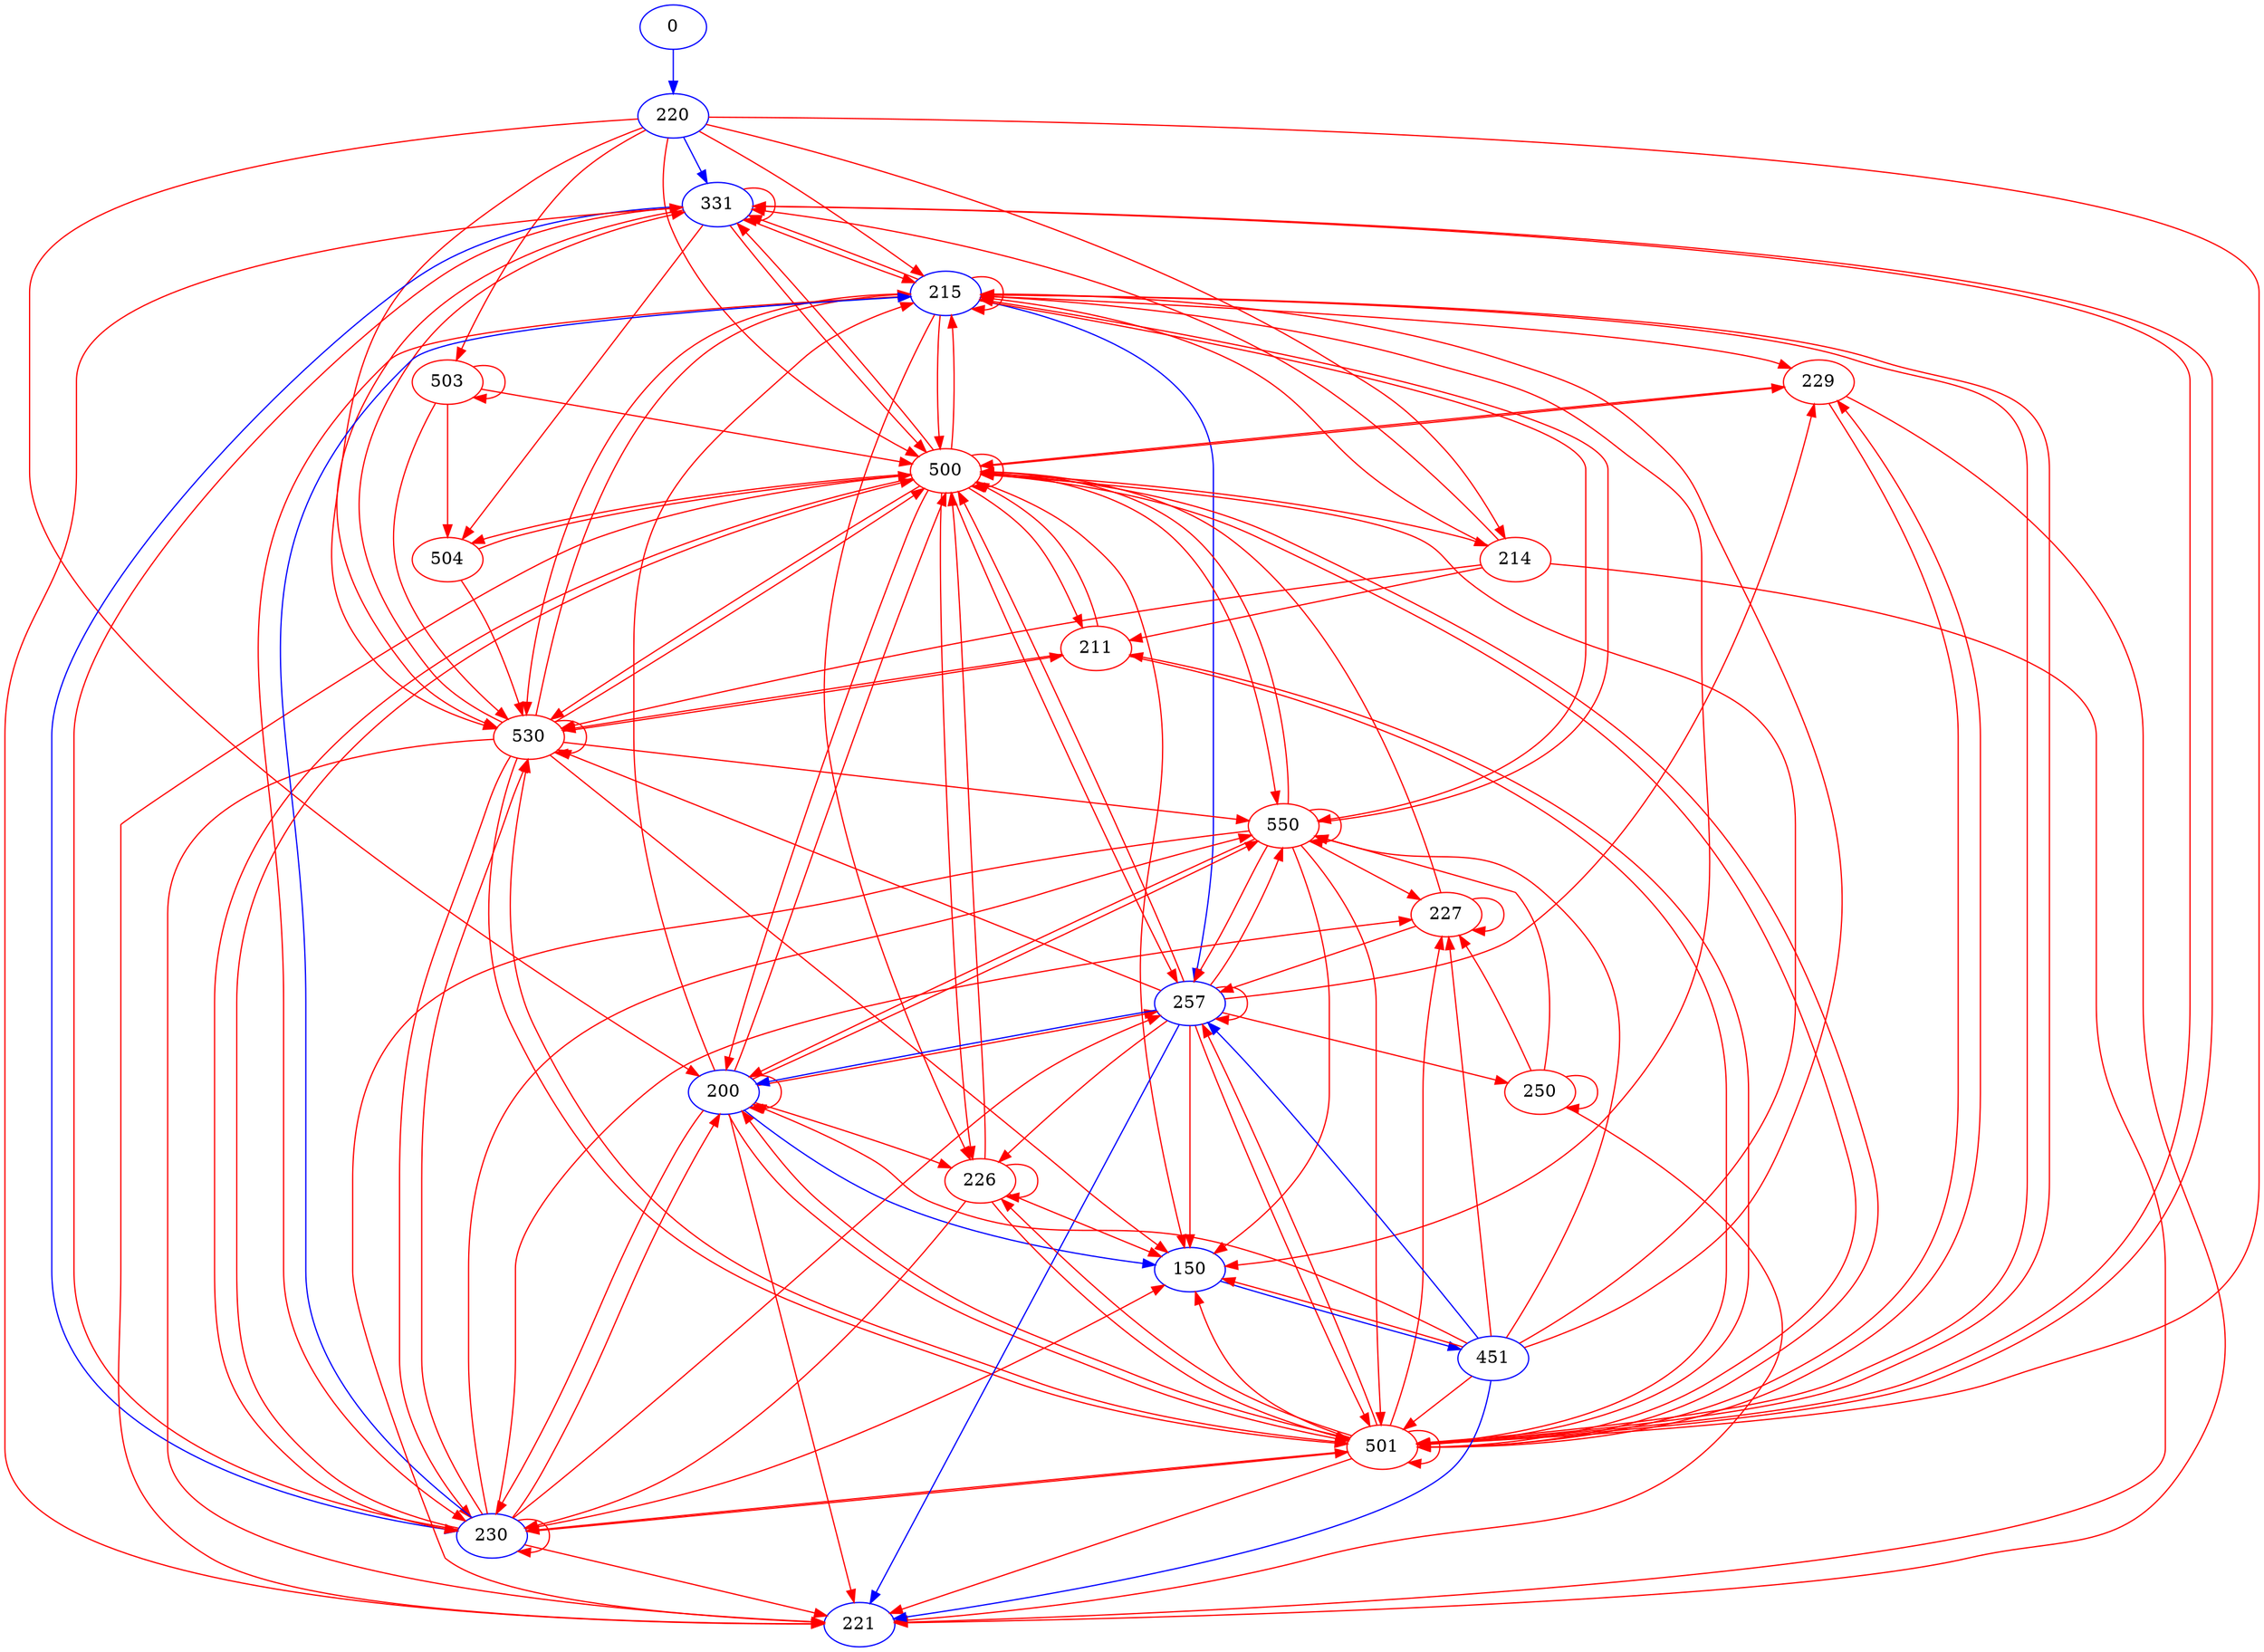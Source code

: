 digraph g {
	node [color=black];
	edge [color=black];
	0	[color=blue];
	220	[color=blue];
	0 -> 220	[key=new_edge,
		color=blue];
	331	[color=blue];
	220 -> 331	[key=new_edge,
		color=blue];
	215	[color=blue];
	220 -> 215	[key=new_edge,
		color=red];
	200	[color=blue];
	220 -> 200	[key=new_edge,
		color=red];
	530	[color=red];
	220 -> 530	[key=new_edge,
		color=red];
	500	[color=red];
	220 -> 500	[key=new_edge,
		color=red];
	501	[color=red];
	220 -> 501	[key=new_edge,
		color=red];
	503	[color=red];
	220 -> 503	[key=new_edge,
		color=red];
	214	[color=red];
	220 -> 214	[key=new_edge,
		color=red];
	331 -> 331	[key=new_edge,
		color=red];
	230	[color=blue];
	331 -> 230	[key=new_edge,
		color=blue];
	331 -> 215	[key=new_edge,
		color=red];
	221	[color=blue];
	331 -> 221	[key=new_edge,
		color=red];
	331 -> 530	[key=new_edge,
		color=red];
	331 -> 500	[key=new_edge,
		color=red];
	331 -> 501	[key=new_edge,
		color=red];
	504	[color=red];
	331 -> 504	[key=new_edge,
		color=red];
	230 -> 331	[key=new_edge,
		color=red];
	230 -> 230	[key=new_edge,
		color=red];
	230 -> 215	[key=new_edge,
		color=blue];
	257	[color=blue];
	230 -> 257	[key=new_edge,
		color=red];
	230 -> 200	[key=new_edge,
		color=red];
	150	[color=blue];
	230 -> 150	[key=new_edge,
		color=red];
	230 -> 221	[key=new_edge,
		color=red];
	230 -> 530	[key=new_edge,
		color=red];
	230 -> 500	[key=new_edge,
		color=red];
	230 -> 501	[key=new_edge,
		color=red];
	550	[color=red];
	230 -> 550	[key=new_edge,
		color=red];
	227	[color=red];
	230 -> 227	[key=new_edge,
		color=red];
	215 -> 331	[key=new_edge,
		color=red];
	215 -> 230	[key=new_edge,
		color=red];
	215 -> 215	[key=new_edge,
		color=red];
	215 -> 257	[key=new_edge,
		color=blue];
	215 -> 150	[key=new_edge,
		color=red];
	215 -> 530	[key=new_edge,
		color=red];
	215 -> 500	[key=new_edge,
		color=red];
	215 -> 501	[key=new_edge,
		color=red];
	215 -> 550	[key=new_edge,
		color=red];
	226	[color=red];
	215 -> 226	[key=new_edge,
		color=red];
	229	[color=red];
	215 -> 229	[key=new_edge,
		color=red];
	257 -> 257	[key=new_edge,
		color=red];
	257 -> 200	[key=new_edge,
		color=blue];
	257 -> 150	[key=new_edge,
		color=red];
	257 -> 221	[key=new_edge,
		color=blue];
	257 -> 530	[key=new_edge,
		color=red];
	257 -> 500	[key=new_edge,
		color=red];
	257 -> 501	[key=new_edge,
		color=red];
	257 -> 550	[key=new_edge,
		color=red];
	257 -> 226	[key=new_edge,
		color=red];
	257 -> 229	[key=new_edge,
		color=red];
	250	[color=red];
	257 -> 250	[key=new_edge,
		color=red];
	200 -> 230	[key=new_edge,
		color=red];
	200 -> 215	[key=new_edge,
		color=red];
	200 -> 257	[key=new_edge,
		color=red];
	200 -> 200	[key=new_edge,
		color=red];
	200 -> 150	[key=new_edge,
		color=blue];
	200 -> 221	[key=new_edge,
		color=red];
	200 -> 500	[key=new_edge,
		color=red];
	200 -> 501	[key=new_edge,
		color=red];
	200 -> 550	[key=new_edge,
		color=red];
	200 -> 226	[key=new_edge,
		color=red];
	451	[color=blue];
	150 -> 451	[key=new_edge,
		color=blue];
	451 -> 215	[key=new_edge,
		color=red];
	451 -> 257	[key=new_edge,
		color=blue];
	451 -> 200	[key=new_edge,
		color=red];
	451 -> 150	[key=new_edge,
		color=red];
	451 -> 221	[key=new_edge,
		color=blue];
	451 -> 500	[key=new_edge,
		color=red];
	451 -> 501	[key=new_edge,
		color=red];
	451 -> 550	[key=new_edge,
		color=red];
	451 -> 227	[key=new_edge,
		color=red];
	530 -> 331	[key=new_edge,
		color=red];
	530 -> 230	[key=new_edge,
		color=red];
	530 -> 215	[key=new_edge,
		color=red];
	530 -> 150	[key=new_edge,
		color=red];
	530 -> 221	[key=new_edge,
		color=red];
	530 -> 530	[key=new_edge,
		color=red];
	530 -> 500	[key=new_edge,
		color=red];
	530 -> 501	[key=new_edge,
		color=red];
	530 -> 550	[key=new_edge,
		color=red];
	211	[color=red];
	530 -> 211	[key=new_edge,
		color=red];
	500 -> 331	[key=new_edge,
		color=red];
	500 -> 230	[key=new_edge,
		color=red];
	500 -> 215	[key=new_edge,
		color=red];
	500 -> 257	[key=new_edge,
		color=red];
	500 -> 200	[key=new_edge,
		color=red];
	500 -> 150	[key=new_edge,
		color=red];
	500 -> 221	[key=new_edge,
		color=red];
	500 -> 530	[key=new_edge,
		color=red];
	500 -> 500	[key=new_edge,
		color=red];
	500 -> 501	[key=new_edge,
		color=red];
	500 -> 214	[key=new_edge,
		color=red];
	500 -> 550	[key=new_edge,
		color=red];
	500 -> 226	[key=new_edge,
		color=red];
	500 -> 229	[key=new_edge,
		color=red];
	500 -> 211	[key=new_edge,
		color=red];
	500 -> 504	[key=new_edge,
		color=red];
	501 -> 331	[key=new_edge,
		color=red];
	501 -> 230	[key=new_edge,
		color=red];
	501 -> 215	[key=new_edge,
		color=red];
	501 -> 257	[key=new_edge,
		color=red];
	501 -> 200	[key=new_edge,
		color=red];
	501 -> 150	[key=new_edge,
		color=red];
	501 -> 221	[key=new_edge,
		color=red];
	501 -> 530	[key=new_edge,
		color=red];
	501 -> 500	[key=new_edge,
		color=red];
	501 -> 501	[key=new_edge,
		color=red];
	501 -> 227	[key=new_edge,
		color=red];
	501 -> 226	[key=new_edge,
		color=red];
	501 -> 229	[key=new_edge,
		color=red];
	501 -> 211	[key=new_edge,
		color=red];
	503 -> 530	[key=new_edge,
		color=red];
	503 -> 500	[key=new_edge,
		color=red];
	503 -> 503	[key=new_edge,
		color=red];
	503 -> 504	[key=new_edge,
		color=red];
	214 -> 331	[key=new_edge,
		color=red];
	214 -> 215	[key=new_edge,
		color=red];
	214 -> 221	[key=new_edge,
		color=red];
	214 -> 530	[key=new_edge,
		color=red];
	214 -> 211	[key=new_edge,
		color=red];
	550 -> 215	[key=new_edge,
		color=red];
	550 -> 257	[key=new_edge,
		color=red];
	550 -> 200	[key=new_edge,
		color=red];
	550 -> 150	[key=new_edge,
		color=red];
	550 -> 221	[key=new_edge,
		color=red];
	550 -> 500	[key=new_edge,
		color=red];
	550 -> 501	[key=new_edge,
		color=red];
	550 -> 550	[key=new_edge,
		color=red];
	550 -> 227	[key=new_edge,
		color=red];
	227 -> 257	[key=new_edge,
		color=red];
	227 -> 500	[key=new_edge,
		color=red];
	227 -> 227	[key=new_edge,
		color=red];
	226 -> 230	[key=new_edge,
		color=red];
	226 -> 150	[key=new_edge,
		color=red];
	226 -> 500	[key=new_edge,
		color=red];
	226 -> 501	[key=new_edge,
		color=red];
	226 -> 226	[key=new_edge,
		color=red];
	229 -> 221	[key=new_edge,
		color=red];
	229 -> 500	[key=new_edge,
		color=red];
	229 -> 501	[key=new_edge,
		color=red];
	211 -> 530	[key=new_edge,
		color=red];
	211 -> 500	[key=new_edge,
		color=red];
	211 -> 501	[key=new_edge,
		color=red];
	504 -> 530	[key=new_edge,
		color=red];
	504 -> 500	[key=new_edge,
		color=red];
	250 -> 221	[key=new_edge,
		color=red];
	250 -> 550	[key=new_edge,
		color=red];
	250 -> 227	[key=new_edge,
		color=red];
	250 -> 250	[key=new_edge,
		color=red];
}
